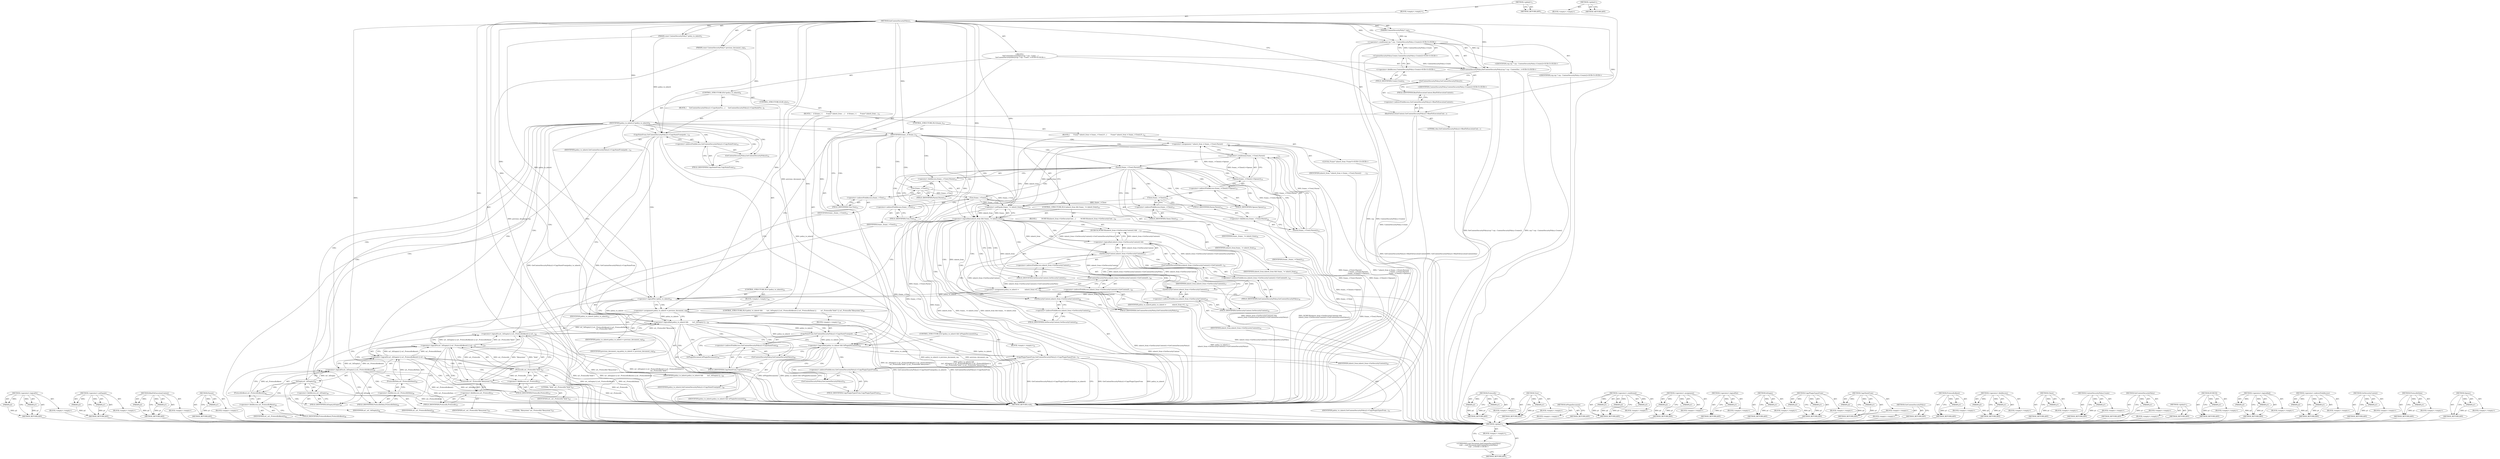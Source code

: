 digraph "&lt;global&gt;" {
vulnerable_250 [label=<(METHOD,&lt;operator&gt;.logicalOr)>];
vulnerable_251 [label=<(PARAM,p1)>];
vulnerable_252 [label=<(PARAM,p2)>];
vulnerable_253 [label=<(BLOCK,&lt;empty&gt;,&lt;empty&gt;)>];
vulnerable_254 [label=<(METHOD_RETURN,ANY)>];
vulnerable_233 [label=<(METHOD,&lt;operator&gt;.notEquals)>];
vulnerable_234 [label=<(PARAM,p1)>];
vulnerable_235 [label=<(PARAM,p2)>];
vulnerable_236 [label=<(BLOCK,&lt;empty&gt;,&lt;empty&gt;)>];
vulnerable_237 [label=<(METHOD_RETURN,ANY)>];
vulnerable_189 [label=<(METHOD,BindToExecutionContext)>];
vulnerable_190 [label=<(PARAM,p1)>];
vulnerable_191 [label=<(PARAM,p2)>];
vulnerable_192 [label=<(BLOCK,&lt;empty&gt;,&lt;empty&gt;)>];
vulnerable_193 [label=<(METHOD_RETURN,ANY)>];
vulnerable_212 [label=<(METHOD,Parent)>];
vulnerable_213 [label=<(PARAM,p1)>];
vulnerable_214 [label=<(BLOCK,&lt;empty&gt;,&lt;empty&gt;)>];
vulnerable_215 [label=<(METHOD_RETURN,ANY)>];
vulnerable_6 [label=<(METHOD,&lt;global&gt;)<SUB>1</SUB>>];
vulnerable_7 [label=<(BLOCK,&lt;empty&gt;,&lt;empty&gt;)<SUB>1</SUB>>];
vulnerable_8 [label=<(METHOD,InitContentSecurityPolicy)<SUB>1</SUB>>];
vulnerable_9 [label=<(PARAM,ContentSecurityPolicy* csp)<SUB>2</SUB>>];
vulnerable_10 [label=<(PARAM,const ContentSecurityPolicy* policy_to_inherit)<SUB>3</SUB>>];
vulnerable_11 [label=<(PARAM,const ContentSecurityPolicy* previous_document_csp)<SUB>4</SUB>>];
vulnerable_12 [label="<(BLOCK,{
   SetContentSecurityPolicy(csp ? csp : Conte...,{
   SetContentSecurityPolicy(csp ? csp : Conte...)<SUB>4</SUB>>"];
vulnerable_13 [label="<(SetContentSecurityPolicy,SetContentSecurityPolicy(csp ? csp : ContentSec...)<SUB>5</SUB>>"];
vulnerable_14 [label="<(&lt;operator&gt;.conditional,csp ? csp : ContentSecurityPolicy::Create())<SUB>5</SUB>>"];
vulnerable_15 [label="<(IDENTIFIER,csp,csp ? csp : ContentSecurityPolicy::Create())<SUB>5</SUB>>"];
vulnerable_16 [label="<(IDENTIFIER,csp,csp ? csp : ContentSecurityPolicy::Create())<SUB>5</SUB>>"];
vulnerable_17 [label="<(ContentSecurityPolicy.Create,ContentSecurityPolicy::Create())<SUB>5</SUB>>"];
vulnerable_18 [label="<(&lt;operator&gt;.fieldAccess,ContentSecurityPolicy::Create)<SUB>5</SUB>>"];
vulnerable_19 [label="<(IDENTIFIER,ContentSecurityPolicy,ContentSecurityPolicy::Create())<SUB>5</SUB>>"];
vulnerable_20 [label=<(FIELD_IDENTIFIER,Create,Create)<SUB>5</SUB>>];
vulnerable_21 [label=<(BindToExecutionContext,GetContentSecurityPolicy()-&gt;BindToExecutionCont...)<SUB>7</SUB>>];
vulnerable_22 [label=<(&lt;operator&gt;.indirectFieldAccess,GetContentSecurityPolicy()-&gt;BindToExecutionContext)<SUB>7</SUB>>];
vulnerable_23 [label=<(GetContentSecurityPolicy,GetContentSecurityPolicy())<SUB>7</SUB>>];
vulnerable_24 [label=<(FIELD_IDENTIFIER,BindToExecutionContext,BindToExecutionContext)<SUB>7</SUB>>];
vulnerable_25 [label=<(LITERAL,this,GetContentSecurityPolicy()-&gt;BindToExecutionCont...)<SUB>7</SUB>>];
vulnerable_26 [label=<(CONTROL_STRUCTURE,IF,if (policy_to_inherit))<SUB>9</SUB>>];
vulnerable_27 [label=<(IDENTIFIER,policy_to_inherit,if (policy_to_inherit))<SUB>9</SUB>>];
vulnerable_28 [label=<(BLOCK,{
     GetContentSecurityPolicy()-&gt;CopyStateFro...,{
     GetContentSecurityPolicy()-&gt;CopyStateFro...)<SUB>9</SUB>>];
vulnerable_29 [label=<(CopyStateFrom,GetContentSecurityPolicy()-&gt;CopyStateFrom(polic...)<SUB>10</SUB>>];
vulnerable_30 [label=<(&lt;operator&gt;.indirectFieldAccess,GetContentSecurityPolicy()-&gt;CopyStateFrom)<SUB>10</SUB>>];
vulnerable_31 [label=<(GetContentSecurityPolicy,GetContentSecurityPolicy())<SUB>10</SUB>>];
vulnerable_32 [label=<(FIELD_IDENTIFIER,CopyStateFrom,CopyStateFrom)<SUB>10</SUB>>];
vulnerable_33 [label=<(IDENTIFIER,policy_to_inherit,GetContentSecurityPolicy()-&gt;CopyStateFrom(polic...)<SUB>10</SUB>>];
vulnerable_34 [label=<(CONTROL_STRUCTURE,ELSE,else)<SUB>11</SUB>>];
vulnerable_35 [label=<(BLOCK,{
    if (frame_) {
       Frame* inherit_from ...,{
    if (frame_) {
       Frame* inherit_from ...)<SUB>11</SUB>>];
vulnerable_36 [label=<(CONTROL_STRUCTURE,IF,if (frame_))<SUB>12</SUB>>];
vulnerable_37 [label=<(IDENTIFIER,frame_,if (frame_))<SUB>12</SUB>>];
vulnerable_38 [label=<(BLOCK,{
       Frame* inherit_from = frame_-&gt;Tree().P...,{
       Frame* inherit_from = frame_-&gt;Tree().P...)<SUB>12</SUB>>];
vulnerable_39 [label="<(LOCAL,Frame* inherit_from: Frame*)<SUB>13</SUB>>"];
vulnerable_40 [label=<(&lt;operator&gt;.assignment,* inherit_from = frame_-&gt;Tree().Parent()
      ...)<SUB>13</SUB>>];
vulnerable_41 [label=<(IDENTIFIER,inherit_from,* inherit_from = frame_-&gt;Tree().Parent()
      ...)<SUB>13</SUB>>];
vulnerable_42 [label=<(&lt;operator&gt;.conditional,frame_-&gt;Tree().Parent()
                       ...)<SUB>13</SUB>>];
vulnerable_43 [label=<(Parent,frame_-&gt;Tree().Parent())<SUB>13</SUB>>];
vulnerable_44 [label=<(&lt;operator&gt;.fieldAccess,frame_-&gt;Tree().Parent)<SUB>13</SUB>>];
vulnerable_45 [label=<(Tree,frame_-&gt;Tree())<SUB>13</SUB>>];
vulnerable_46 [label=<(&lt;operator&gt;.indirectFieldAccess,frame_-&gt;Tree)<SUB>13</SUB>>];
vulnerable_47 [label=<(IDENTIFIER,frame_,frame_-&gt;Tree())<SUB>13</SUB>>];
vulnerable_48 [label=<(FIELD_IDENTIFIER,Tree,Tree)<SUB>13</SUB>>];
vulnerable_49 [label=<(FIELD_IDENTIFIER,Parent,Parent)<SUB>13</SUB>>];
vulnerable_50 [label=<(Parent,frame_-&gt;Tree().Parent())<SUB>14</SUB>>];
vulnerable_51 [label=<(&lt;operator&gt;.fieldAccess,frame_-&gt;Tree().Parent)<SUB>14</SUB>>];
vulnerable_52 [label=<(Tree,frame_-&gt;Tree())<SUB>14</SUB>>];
vulnerable_53 [label=<(&lt;operator&gt;.indirectFieldAccess,frame_-&gt;Tree)<SUB>14</SUB>>];
vulnerable_54 [label=<(IDENTIFIER,frame_,frame_-&gt;Tree())<SUB>14</SUB>>];
vulnerable_55 [label=<(FIELD_IDENTIFIER,Tree,Tree)<SUB>14</SUB>>];
vulnerable_56 [label=<(FIELD_IDENTIFIER,Parent,Parent)<SUB>14</SUB>>];
vulnerable_57 [label=<(Opener,frame_-&gt;Client()-&gt;Opener())<SUB>15</SUB>>];
vulnerable_58 [label=<(&lt;operator&gt;.indirectFieldAccess,frame_-&gt;Client()-&gt;Opener)<SUB>15</SUB>>];
vulnerable_59 [label=<(Client,frame_-&gt;Client())<SUB>15</SUB>>];
vulnerable_60 [label=<(&lt;operator&gt;.indirectFieldAccess,frame_-&gt;Client)<SUB>15</SUB>>];
vulnerable_61 [label=<(IDENTIFIER,frame_,frame_-&gt;Client())<SUB>15</SUB>>];
vulnerable_62 [label=<(FIELD_IDENTIFIER,Client,Client)<SUB>15</SUB>>];
vulnerable_63 [label=<(FIELD_IDENTIFIER,Opener,Opener)<SUB>15</SUB>>];
vulnerable_64 [label=<(CONTROL_STRUCTURE,IF,if (inherit_from &amp;&amp; frame_ != inherit_from))<SUB>16</SUB>>];
vulnerable_65 [label=<(&lt;operator&gt;.logicalAnd,inherit_from &amp;&amp; frame_ != inherit_from)<SUB>16</SUB>>];
vulnerable_66 [label=<(IDENTIFIER,inherit_from,inherit_from &amp;&amp; frame_ != inherit_from)<SUB>16</SUB>>];
vulnerable_67 [label=<(&lt;operator&gt;.notEquals,frame_ != inherit_from)<SUB>16</SUB>>];
vulnerable_68 [label=<(IDENTIFIER,frame_,frame_ != inherit_from)<SUB>16</SUB>>];
vulnerable_69 [label=<(IDENTIFIER,inherit_from,frame_ != inherit_from)<SUB>16</SUB>>];
vulnerable_70 [label=<(BLOCK,{
         DCHECK(inherit_from-&gt;GetSecurityCont...,{
         DCHECK(inherit_from-&gt;GetSecurityCont...)<SUB>16</SUB>>];
vulnerable_71 [label=<(DCHECK,DCHECK(inherit_from-&gt;GetSecurityContext() &amp;&amp;
  ...)<SUB>17</SUB>>];
vulnerable_72 [label=<(&lt;operator&gt;.logicalAnd,inherit_from-&gt;GetSecurityContext() &amp;&amp;
         ...)<SUB>17</SUB>>];
vulnerable_73 [label=<(GetSecurityContext,inherit_from-&gt;GetSecurityContext())<SUB>17</SUB>>];
vulnerable_74 [label=<(&lt;operator&gt;.indirectFieldAccess,inherit_from-&gt;GetSecurityContext)<SUB>17</SUB>>];
vulnerable_75 [label=<(IDENTIFIER,inherit_from,inherit_from-&gt;GetSecurityContext())<SUB>17</SUB>>];
vulnerable_76 [label=<(FIELD_IDENTIFIER,GetSecurityContext,GetSecurityContext)<SUB>17</SUB>>];
vulnerable_77 [label=<(GetContentSecurityPolicy,inherit_from-&gt;GetSecurityContext()-&gt;GetContentS...)<SUB>18</SUB>>];
vulnerable_78 [label=<(&lt;operator&gt;.indirectFieldAccess,inherit_from-&gt;GetSecurityContext()-&gt;GetContentS...)<SUB>18</SUB>>];
vulnerable_79 [label=<(GetSecurityContext,inherit_from-&gt;GetSecurityContext())<SUB>18</SUB>>];
vulnerable_80 [label=<(&lt;operator&gt;.indirectFieldAccess,inherit_from-&gt;GetSecurityContext)<SUB>18</SUB>>];
vulnerable_81 [label=<(IDENTIFIER,inherit_from,inherit_from-&gt;GetSecurityContext())<SUB>18</SUB>>];
vulnerable_82 [label=<(FIELD_IDENTIFIER,GetSecurityContext,GetSecurityContext)<SUB>18</SUB>>];
vulnerable_83 [label=<(FIELD_IDENTIFIER,GetContentSecurityPolicy,GetContentSecurityPolicy)<SUB>18</SUB>>];
vulnerable_84 [label=<(&lt;operator&gt;.assignment,policy_to_inherit =
            inherit_from-&gt;G...)<SUB>19</SUB>>];
vulnerable_85 [label=<(IDENTIFIER,policy_to_inherit,policy_to_inherit =
            inherit_from-&gt;G...)<SUB>19</SUB>>];
vulnerable_86 [label=<(GetContentSecurityPolicy,inherit_from-&gt;GetSecurityContext()-&gt;GetContentS...)<SUB>20</SUB>>];
vulnerable_87 [label=<(&lt;operator&gt;.indirectFieldAccess,inherit_from-&gt;GetSecurityContext()-&gt;GetContentS...)<SUB>20</SUB>>];
vulnerable_88 [label=<(GetSecurityContext,inherit_from-&gt;GetSecurityContext())<SUB>20</SUB>>];
vulnerable_89 [label=<(&lt;operator&gt;.indirectFieldAccess,inherit_from-&gt;GetSecurityContext)<SUB>20</SUB>>];
vulnerable_90 [label=<(IDENTIFIER,inherit_from,inherit_from-&gt;GetSecurityContext())<SUB>20</SUB>>];
vulnerable_91 [label=<(FIELD_IDENTIFIER,GetSecurityContext,GetSecurityContext)<SUB>20</SUB>>];
vulnerable_92 [label=<(FIELD_IDENTIFIER,GetContentSecurityPolicy,GetContentSecurityPolicy)<SUB>20</SUB>>];
vulnerable_93 [label=<(CONTROL_STRUCTURE,IF,if (!policy_to_inherit))<SUB>23</SUB>>];
vulnerable_94 [label=<(&lt;operator&gt;.logicalNot,!policy_to_inherit)<SUB>23</SUB>>];
vulnerable_95 [label=<(IDENTIFIER,policy_to_inherit,!policy_to_inherit)<SUB>23</SUB>>];
vulnerable_96 [label=<(BLOCK,&lt;empty&gt;,&lt;empty&gt;)<SUB>24</SUB>>];
vulnerable_97 [label=<(&lt;operator&gt;.assignment,policy_to_inherit = previous_document_csp)<SUB>24</SUB>>];
vulnerable_98 [label=<(IDENTIFIER,policy_to_inherit,policy_to_inherit = previous_document_csp)<SUB>24</SUB>>];
vulnerable_99 [label=<(IDENTIFIER,previous_document_csp,policy_to_inherit = previous_document_csp)<SUB>24</SUB>>];
vulnerable_100 [label=<(CONTROL_STRUCTURE,IF,if (policy_to_inherit &amp;&amp;
        (url_.IsEmpty() || url_.ProtocolIsAbout() || url_.ProtocolIsData() ||
         url_.ProtocolIs(&quot;blob&quot;) || url_.ProtocolIs(&quot;filesystem&quot;))))<SUB>25</SUB>>];
vulnerable_101 [label=<(&lt;operator&gt;.logicalAnd,policy_to_inherit &amp;&amp;
        (url_.IsEmpty() ||...)<SUB>25</SUB>>];
vulnerable_102 [label=<(IDENTIFIER,policy_to_inherit,policy_to_inherit &amp;&amp;
        (url_.IsEmpty() ||...)<SUB>25</SUB>>];
vulnerable_103 [label=<(&lt;operator&gt;.logicalOr,url_.IsEmpty() || url_.ProtocolIsAbout() || url...)<SUB>26</SUB>>];
vulnerable_104 [label=<(&lt;operator&gt;.logicalOr,url_.IsEmpty() || url_.ProtocolIsAbout() || url...)<SUB>26</SUB>>];
vulnerable_105 [label=<(&lt;operator&gt;.logicalOr,url_.IsEmpty() || url_.ProtocolIsAbout() || url...)<SUB>26</SUB>>];
vulnerable_106 [label=<(&lt;operator&gt;.logicalOr,url_.IsEmpty() || url_.ProtocolIsAbout())<SUB>26</SUB>>];
vulnerable_107 [label=<(IsEmpty,url_.IsEmpty())<SUB>26</SUB>>];
vulnerable_108 [label=<(&lt;operator&gt;.fieldAccess,url_.IsEmpty)<SUB>26</SUB>>];
vulnerable_109 [label=<(IDENTIFIER,url_,url_.IsEmpty())<SUB>26</SUB>>];
vulnerable_110 [label=<(FIELD_IDENTIFIER,IsEmpty,IsEmpty)<SUB>26</SUB>>];
vulnerable_111 [label=<(ProtocolIsAbout,url_.ProtocolIsAbout())<SUB>26</SUB>>];
vulnerable_112 [label=<(&lt;operator&gt;.fieldAccess,url_.ProtocolIsAbout)<SUB>26</SUB>>];
vulnerable_113 [label=<(IDENTIFIER,url_,url_.ProtocolIsAbout())<SUB>26</SUB>>];
vulnerable_114 [label=<(FIELD_IDENTIFIER,ProtocolIsAbout,ProtocolIsAbout)<SUB>26</SUB>>];
vulnerable_115 [label=<(ProtocolIsData,url_.ProtocolIsData())<SUB>26</SUB>>];
vulnerable_116 [label=<(&lt;operator&gt;.fieldAccess,url_.ProtocolIsData)<SUB>26</SUB>>];
vulnerable_117 [label=<(IDENTIFIER,url_,url_.ProtocolIsData())<SUB>26</SUB>>];
vulnerable_118 [label=<(FIELD_IDENTIFIER,ProtocolIsData,ProtocolIsData)<SUB>26</SUB>>];
vulnerable_119 [label=<(ProtocolIs,url_.ProtocolIs(&quot;blob&quot;))<SUB>27</SUB>>];
vulnerable_120 [label=<(&lt;operator&gt;.fieldAccess,url_.ProtocolIs)<SUB>27</SUB>>];
vulnerable_121 [label=<(IDENTIFIER,url_,url_.ProtocolIs(&quot;blob&quot;))<SUB>27</SUB>>];
vulnerable_122 [label=<(FIELD_IDENTIFIER,ProtocolIs,ProtocolIs)<SUB>27</SUB>>];
vulnerable_123 [label=<(LITERAL,&quot;blob&quot;,url_.ProtocolIs(&quot;blob&quot;))<SUB>27</SUB>>];
vulnerable_124 [label=<(ProtocolIs,url_.ProtocolIs(&quot;filesystem&quot;))<SUB>27</SUB>>];
vulnerable_125 [label=<(&lt;operator&gt;.fieldAccess,url_.ProtocolIs)<SUB>27</SUB>>];
vulnerable_126 [label=<(IDENTIFIER,url_,url_.ProtocolIs(&quot;filesystem&quot;))<SUB>27</SUB>>];
vulnerable_127 [label=<(FIELD_IDENTIFIER,ProtocolIs,ProtocolIs)<SUB>27</SUB>>];
vulnerable_128 [label=<(LITERAL,&quot;filesystem&quot;,url_.ProtocolIs(&quot;filesystem&quot;))<SUB>27</SUB>>];
vulnerable_129 [label=<(BLOCK,&lt;empty&gt;,&lt;empty&gt;)<SUB>28</SUB>>];
vulnerable_130 [label=<(CopyStateFrom,GetContentSecurityPolicy()-&gt;CopyStateFrom(polic...)<SUB>28</SUB>>];
vulnerable_131 [label=<(&lt;operator&gt;.indirectFieldAccess,GetContentSecurityPolicy()-&gt;CopyStateFrom)<SUB>28</SUB>>];
vulnerable_132 [label=<(GetContentSecurityPolicy,GetContentSecurityPolicy())<SUB>28</SUB>>];
vulnerable_133 [label=<(FIELD_IDENTIFIER,CopyStateFrom,CopyStateFrom)<SUB>28</SUB>>];
vulnerable_134 [label=<(IDENTIFIER,policy_to_inherit,GetContentSecurityPolicy()-&gt;CopyStateFrom(polic...)<SUB>28</SUB>>];
vulnerable_135 [label=<(CONTROL_STRUCTURE,IF,if (policy_to_inherit &amp;&amp; IsPluginDocument()))<SUB>30</SUB>>];
vulnerable_136 [label=<(&lt;operator&gt;.logicalAnd,policy_to_inherit &amp;&amp; IsPluginDocument())<SUB>30</SUB>>];
vulnerable_137 [label=<(IDENTIFIER,policy_to_inherit,policy_to_inherit &amp;&amp; IsPluginDocument())<SUB>30</SUB>>];
vulnerable_138 [label=<(IsPluginDocument,IsPluginDocument())<SUB>30</SUB>>];
vulnerable_139 [label=<(BLOCK,&lt;empty&gt;,&lt;empty&gt;)<SUB>31</SUB>>];
vulnerable_140 [label=<(CopyPluginTypesFrom,GetContentSecurityPolicy()-&gt;CopyPluginTypesFrom...)<SUB>31</SUB>>];
vulnerable_141 [label=<(&lt;operator&gt;.indirectFieldAccess,GetContentSecurityPolicy()-&gt;CopyPluginTypesFrom)<SUB>31</SUB>>];
vulnerable_142 [label=<(GetContentSecurityPolicy,GetContentSecurityPolicy())<SUB>31</SUB>>];
vulnerable_143 [label=<(FIELD_IDENTIFIER,CopyPluginTypesFrom,CopyPluginTypesFrom)<SUB>31</SUB>>];
vulnerable_144 [label=<(IDENTIFIER,policy_to_inherit,GetContentSecurityPolicy()-&gt;CopyPluginTypesFrom...)<SUB>31</SUB>>];
vulnerable_145 [label=<(METHOD_RETURN,void)<SUB>1</SUB>>];
vulnerable_147 [label=<(METHOD_RETURN,ANY)<SUB>1</SUB>>];
vulnerable_267 [label=<(METHOD,ProtocolIs)>];
vulnerable_268 [label=<(PARAM,p1)>];
vulnerable_269 [label=<(PARAM,p2)>];
vulnerable_270 [label=<(BLOCK,&lt;empty&gt;,&lt;empty&gt;)>];
vulnerable_271 [label=<(METHOD_RETURN,ANY)>];
vulnerable_216 [label=<(METHOD,Tree)>];
vulnerable_217 [label=<(PARAM,p1)>];
vulnerable_218 [label=<(BLOCK,&lt;empty&gt;,&lt;empty&gt;)>];
vulnerable_219 [label=<(METHOD_RETURN,ANY)>];
vulnerable_272 [label=<(METHOD,IsPluginDocument)>];
vulnerable_273 [label=<(BLOCK,&lt;empty&gt;,&lt;empty&gt;)>];
vulnerable_274 [label=<(METHOD_RETURN,ANY)>];
vulnerable_174 [label=<(METHOD,&lt;operator&gt;.conditional)>];
vulnerable_175 [label=<(PARAM,p1)>];
vulnerable_176 [label=<(PARAM,p2)>];
vulnerable_177 [label=<(PARAM,p3)>];
vulnerable_178 [label=<(BLOCK,&lt;empty&gt;,&lt;empty&gt;)>];
vulnerable_179 [label=<(METHOD_RETURN,ANY)>];
vulnerable_207 [label=<(METHOD,&lt;operator&gt;.assignment)>];
vulnerable_208 [label=<(PARAM,p1)>];
vulnerable_209 [label=<(PARAM,p2)>];
vulnerable_210 [label=<(BLOCK,&lt;empty&gt;,&lt;empty&gt;)>];
vulnerable_211 [label=<(METHOD_RETURN,ANY)>];
vulnerable_246 [label=<(METHOD,&lt;operator&gt;.logicalNot)>];
vulnerable_247 [label=<(PARAM,p1)>];
vulnerable_248 [label=<(BLOCK,&lt;empty&gt;,&lt;empty&gt;)>];
vulnerable_249 [label=<(METHOD_RETURN,ANY)>];
vulnerable_255 [label=<(METHOD,IsEmpty)>];
vulnerable_256 [label=<(PARAM,p1)>];
vulnerable_257 [label=<(BLOCK,&lt;empty&gt;,&lt;empty&gt;)>];
vulnerable_258 [label=<(METHOD_RETURN,ANY)>];
vulnerable_275 [label=<(METHOD,CopyPluginTypesFrom)>];
vulnerable_276 [label=<(PARAM,p1)>];
vulnerable_277 [label=<(PARAM,p2)>];
vulnerable_278 [label=<(BLOCK,&lt;empty&gt;,&lt;empty&gt;)>];
vulnerable_279 [label=<(METHOD_RETURN,ANY)>];
vulnerable_202 [label=<(METHOD,CopyStateFrom)>];
vulnerable_203 [label=<(PARAM,p1)>];
vulnerable_204 [label=<(PARAM,p2)>];
vulnerable_205 [label=<(BLOCK,&lt;empty&gt;,&lt;empty&gt;)>];
vulnerable_206 [label=<(METHOD_RETURN,ANY)>];
vulnerable_199 [label=<(METHOD,GetContentSecurityPolicy)>];
vulnerable_200 [label=<(BLOCK,&lt;empty&gt;,&lt;empty&gt;)>];
vulnerable_201 [label=<(METHOD_RETURN,ANY)>];
vulnerable_259 [label=<(METHOD,ProtocolIsAbout)>];
vulnerable_260 [label=<(PARAM,p1)>];
vulnerable_261 [label=<(BLOCK,&lt;empty&gt;,&lt;empty&gt;)>];
vulnerable_262 [label=<(METHOD_RETURN,ANY)>];
vulnerable_184 [label=<(METHOD,&lt;operator&gt;.fieldAccess)>];
vulnerable_185 [label=<(PARAM,p1)>];
vulnerable_186 [label=<(PARAM,p2)>];
vulnerable_187 [label=<(BLOCK,&lt;empty&gt;,&lt;empty&gt;)>];
vulnerable_188 [label=<(METHOD_RETURN,ANY)>];
vulnerable_224 [label=<(METHOD,Client)>];
vulnerable_225 [label=<(PARAM,p1)>];
vulnerable_226 [label=<(BLOCK,&lt;empty&gt;,&lt;empty&gt;)>];
vulnerable_227 [label=<(METHOD_RETURN,ANY)>];
vulnerable_180 [label=<(METHOD,ContentSecurityPolicy.Create)>];
vulnerable_181 [label=<(PARAM,p1)>];
vulnerable_182 [label=<(BLOCK,&lt;empty&gt;,&lt;empty&gt;)>];
vulnerable_183 [label=<(METHOD_RETURN,ANY)>];
vulnerable_170 [label=<(METHOD,SetContentSecurityPolicy)>];
vulnerable_171 [label=<(PARAM,p1)>];
vulnerable_172 [label=<(BLOCK,&lt;empty&gt;,&lt;empty&gt;)>];
vulnerable_173 [label=<(METHOD_RETURN,ANY)>];
vulnerable_164 [label=<(METHOD,&lt;global&gt;)<SUB>1</SUB>>];
vulnerable_165 [label=<(BLOCK,&lt;empty&gt;,&lt;empty&gt;)>];
vulnerable_166 [label=<(METHOD_RETURN,ANY)>];
vulnerable_238 [label=<(METHOD,DCHECK)>];
vulnerable_239 [label=<(PARAM,p1)>];
vulnerable_240 [label=<(BLOCK,&lt;empty&gt;,&lt;empty&gt;)>];
vulnerable_241 [label=<(METHOD_RETURN,ANY)>];
vulnerable_228 [label=<(METHOD,&lt;operator&gt;.logicalAnd)>];
vulnerable_229 [label=<(PARAM,p1)>];
vulnerable_230 [label=<(PARAM,p2)>];
vulnerable_231 [label=<(BLOCK,&lt;empty&gt;,&lt;empty&gt;)>];
vulnerable_232 [label=<(METHOD_RETURN,ANY)>];
vulnerable_194 [label=<(METHOD,&lt;operator&gt;.indirectFieldAccess)>];
vulnerable_195 [label=<(PARAM,p1)>];
vulnerable_196 [label=<(PARAM,p2)>];
vulnerable_197 [label=<(BLOCK,&lt;empty&gt;,&lt;empty&gt;)>];
vulnerable_198 [label=<(METHOD_RETURN,ANY)>];
vulnerable_242 [label=<(METHOD,GetSecurityContext)>];
vulnerable_243 [label=<(PARAM,p1)>];
vulnerable_244 [label=<(BLOCK,&lt;empty&gt;,&lt;empty&gt;)>];
vulnerable_245 [label=<(METHOD_RETURN,ANY)>];
vulnerable_263 [label=<(METHOD,ProtocolIsData)>];
vulnerable_264 [label=<(PARAM,p1)>];
vulnerable_265 [label=<(BLOCK,&lt;empty&gt;,&lt;empty&gt;)>];
vulnerable_266 [label=<(METHOD_RETURN,ANY)>];
vulnerable_220 [label=<(METHOD,Opener)>];
vulnerable_221 [label=<(PARAM,p1)>];
vulnerable_222 [label=<(BLOCK,&lt;empty&gt;,&lt;empty&gt;)>];
vulnerable_223 [label=<(METHOD_RETURN,ANY)>];
fixed_6 [label=<(METHOD,&lt;global&gt;)<SUB>1</SUB>>];
fixed_7 [label=<(BLOCK,&lt;empty&gt;,&lt;empty&gt;)<SUB>1</SUB>>];
fixed_8 [label="<(UNKNOWN,void Document::InitContentSecurityPolicy(
void ...,void Document::InitContentSecurityPolicy(
void ...)<SUB>1</SUB>>"];
fixed_9 [label=<(METHOD_RETURN,ANY)<SUB>1</SUB>>];
fixed_14 [label=<(METHOD,&lt;global&gt;)<SUB>1</SUB>>];
fixed_15 [label=<(BLOCK,&lt;empty&gt;,&lt;empty&gt;)>];
fixed_16 [label=<(METHOD_RETURN,ANY)>];
vulnerable_250 -> vulnerable_251  [key=0, label="AST: "];
vulnerable_250 -> vulnerable_251  [key=1, label="DDG: "];
vulnerable_250 -> vulnerable_253  [key=0, label="AST: "];
vulnerable_250 -> vulnerable_252  [key=0, label="AST: "];
vulnerable_250 -> vulnerable_252  [key=1, label="DDG: "];
vulnerable_250 -> vulnerable_254  [key=0, label="AST: "];
vulnerable_250 -> vulnerable_254  [key=1, label="CFG: "];
vulnerable_251 -> vulnerable_254  [key=0, label="DDG: p1"];
vulnerable_252 -> vulnerable_254  [key=0, label="DDG: p2"];
vulnerable_253 -> fixed_6  [key=0];
vulnerable_254 -> fixed_6  [key=0];
vulnerable_233 -> vulnerable_234  [key=0, label="AST: "];
vulnerable_233 -> vulnerable_234  [key=1, label="DDG: "];
vulnerable_233 -> vulnerable_236  [key=0, label="AST: "];
vulnerable_233 -> vulnerable_235  [key=0, label="AST: "];
vulnerable_233 -> vulnerable_235  [key=1, label="DDG: "];
vulnerable_233 -> vulnerable_237  [key=0, label="AST: "];
vulnerable_233 -> vulnerable_237  [key=1, label="CFG: "];
vulnerable_234 -> vulnerable_237  [key=0, label="DDG: p1"];
vulnerable_235 -> vulnerable_237  [key=0, label="DDG: p2"];
vulnerable_236 -> fixed_6  [key=0];
vulnerable_237 -> fixed_6  [key=0];
vulnerable_189 -> vulnerable_190  [key=0, label="AST: "];
vulnerable_189 -> vulnerable_190  [key=1, label="DDG: "];
vulnerable_189 -> vulnerable_192  [key=0, label="AST: "];
vulnerable_189 -> vulnerable_191  [key=0, label="AST: "];
vulnerable_189 -> vulnerable_191  [key=1, label="DDG: "];
vulnerable_189 -> vulnerable_193  [key=0, label="AST: "];
vulnerable_189 -> vulnerable_193  [key=1, label="CFG: "];
vulnerable_190 -> vulnerable_193  [key=0, label="DDG: p1"];
vulnerable_191 -> vulnerable_193  [key=0, label="DDG: p2"];
vulnerable_192 -> fixed_6  [key=0];
vulnerable_193 -> fixed_6  [key=0];
vulnerable_212 -> vulnerable_213  [key=0, label="AST: "];
vulnerable_212 -> vulnerable_213  [key=1, label="DDG: "];
vulnerable_212 -> vulnerable_214  [key=0, label="AST: "];
vulnerable_212 -> vulnerable_215  [key=0, label="AST: "];
vulnerable_212 -> vulnerable_215  [key=1, label="CFG: "];
vulnerable_213 -> vulnerable_215  [key=0, label="DDG: p1"];
vulnerable_214 -> fixed_6  [key=0];
vulnerable_215 -> fixed_6  [key=0];
vulnerable_6 -> vulnerable_7  [key=0, label="AST: "];
vulnerable_6 -> vulnerable_147  [key=0, label="AST: "];
vulnerable_6 -> vulnerable_147  [key=1, label="CFG: "];
vulnerable_7 -> vulnerable_8  [key=0, label="AST: "];
vulnerable_8 -> vulnerable_9  [key=0, label="AST: "];
vulnerable_8 -> vulnerable_9  [key=1, label="DDG: "];
vulnerable_8 -> vulnerable_10  [key=0, label="AST: "];
vulnerable_8 -> vulnerable_10  [key=1, label="DDG: "];
vulnerable_8 -> vulnerable_11  [key=0, label="AST: "];
vulnerable_8 -> vulnerable_11  [key=1, label="DDG: "];
vulnerable_8 -> vulnerable_12  [key=0, label="AST: "];
vulnerable_8 -> vulnerable_145  [key=0, label="AST: "];
vulnerable_8 -> vulnerable_14  [key=0, label="CFG: "];
vulnerable_8 -> vulnerable_14  [key=1, label="DDG: "];
vulnerable_8 -> vulnerable_20  [key=0, label="CFG: "];
vulnerable_8 -> vulnerable_13  [key=0, label="DDG: "];
vulnerable_8 -> vulnerable_21  [key=0, label="DDG: "];
vulnerable_8 -> vulnerable_27  [key=0, label="DDG: "];
vulnerable_8 -> vulnerable_136  [key=0, label="DDG: "];
vulnerable_8 -> vulnerable_29  [key=0, label="DDG: "];
vulnerable_8 -> vulnerable_140  [key=0, label="DDG: "];
vulnerable_8 -> vulnerable_37  [key=0, label="DDG: "];
vulnerable_8 -> vulnerable_94  [key=0, label="DDG: "];
vulnerable_8 -> vulnerable_97  [key=0, label="DDG: "];
vulnerable_8 -> vulnerable_101  [key=0, label="DDG: "];
vulnerable_8 -> vulnerable_130  [key=0, label="DDG: "];
vulnerable_8 -> vulnerable_65  [key=0, label="DDG: "];
vulnerable_8 -> vulnerable_124  [key=0, label="DDG: "];
vulnerable_8 -> vulnerable_67  [key=0, label="DDG: "];
vulnerable_8 -> vulnerable_119  [key=0, label="DDG: "];
vulnerable_9 -> vulnerable_13  [key=0, label="DDG: csp"];
vulnerable_9 -> vulnerable_14  [key=0, label="DDG: csp"];
vulnerable_10 -> vulnerable_29  [key=0, label="DDG: policy_to_inherit"];
vulnerable_10 -> vulnerable_94  [key=0, label="DDG: policy_to_inherit"];
vulnerable_11 -> vulnerable_145  [key=0, label="DDG: previous_document_csp"];
vulnerable_11 -> vulnerable_97  [key=0, label="DDG: previous_document_csp"];
vulnerable_12 -> vulnerable_13  [key=0, label="AST: "];
vulnerable_12 -> vulnerable_21  [key=0, label="AST: "];
vulnerable_12 -> vulnerable_26  [key=0, label="AST: "];
vulnerable_12 -> vulnerable_135  [key=0, label="AST: "];
vulnerable_13 -> vulnerable_14  [key=0, label="AST: "];
vulnerable_13 -> vulnerable_23  [key=0, label="CFG: "];
vulnerable_13 -> vulnerable_145  [key=0, label="DDG: csp ? csp : ContentSecurityPolicy::Create()"];
vulnerable_13 -> vulnerable_145  [key=1, label="DDG: SetContentSecurityPolicy(csp ? csp : ContentSecurityPolicy::Create())"];
vulnerable_14 -> vulnerable_15  [key=0, label="AST: "];
vulnerable_14 -> vulnerable_16  [key=0, label="AST: "];
vulnerable_14 -> vulnerable_17  [key=0, label="AST: "];
vulnerable_14 -> vulnerable_13  [key=0, label="CFG: "];
vulnerable_14 -> vulnerable_145  [key=0, label="DDG: csp"];
vulnerable_14 -> vulnerable_145  [key=1, label="DDG: ContentSecurityPolicy::Create()"];
vulnerable_15 -> fixed_6  [key=0];
vulnerable_16 -> fixed_6  [key=0];
vulnerable_17 -> vulnerable_18  [key=0, label="AST: "];
vulnerable_17 -> vulnerable_14  [key=0, label="CFG: "];
vulnerable_17 -> vulnerable_14  [key=1, label="DDG: ContentSecurityPolicy::Create"];
vulnerable_17 -> vulnerable_145  [key=0, label="DDG: ContentSecurityPolicy::Create"];
vulnerable_17 -> vulnerable_13  [key=0, label="DDG: ContentSecurityPolicy::Create"];
vulnerable_18 -> vulnerable_19  [key=0, label="AST: "];
vulnerable_18 -> vulnerable_20  [key=0, label="AST: "];
vulnerable_18 -> vulnerable_17  [key=0, label="CFG: "];
vulnerable_19 -> fixed_6  [key=0];
vulnerable_20 -> vulnerable_18  [key=0, label="CFG: "];
vulnerable_21 -> vulnerable_22  [key=0, label="AST: "];
vulnerable_21 -> vulnerable_25  [key=0, label="AST: "];
vulnerable_21 -> vulnerable_27  [key=0, label="CFG: "];
vulnerable_21 -> vulnerable_145  [key=0, label="DDG: GetContentSecurityPolicy()-&gt;BindToExecutionContext"];
vulnerable_21 -> vulnerable_145  [key=1, label="DDG: GetContentSecurityPolicy()-&gt;BindToExecutionContext(this)"];
vulnerable_22 -> vulnerable_23  [key=0, label="AST: "];
vulnerable_22 -> vulnerable_24  [key=0, label="AST: "];
vulnerable_22 -> vulnerable_21  [key=0, label="CFG: "];
vulnerable_23 -> vulnerable_24  [key=0, label="CFG: "];
vulnerable_24 -> vulnerable_22  [key=0, label="CFG: "];
vulnerable_25 -> fixed_6  [key=0];
vulnerable_26 -> vulnerable_27  [key=0, label="AST: "];
vulnerable_26 -> vulnerable_28  [key=0, label="AST: "];
vulnerable_26 -> vulnerable_34  [key=0, label="AST: "];
vulnerable_27 -> vulnerable_31  [key=0, label="CFG: "];
vulnerable_27 -> vulnerable_31  [key=1, label="CDG: "];
vulnerable_27 -> vulnerable_37  [key=0, label="CFG: "];
vulnerable_27 -> vulnerable_37  [key=1, label="CDG: "];
vulnerable_27 -> vulnerable_30  [key=0, label="CDG: "];
vulnerable_27 -> vulnerable_94  [key=0, label="CDG: "];
vulnerable_27 -> vulnerable_101  [key=0, label="CDG: "];
vulnerable_27 -> vulnerable_32  [key=0, label="CDG: "];
vulnerable_27 -> vulnerable_29  [key=0, label="CDG: "];
vulnerable_27 -> vulnerable_107  [key=0, label="CDG: "];
vulnerable_27 -> vulnerable_103  [key=0, label="CDG: "];
vulnerable_27 -> vulnerable_104  [key=0, label="CDG: "];
vulnerable_27 -> vulnerable_108  [key=0, label="CDG: "];
vulnerable_27 -> vulnerable_106  [key=0, label="CDG: "];
vulnerable_27 -> vulnerable_105  [key=0, label="CDG: "];
vulnerable_27 -> vulnerable_110  [key=0, label="CDG: "];
vulnerable_28 -> vulnerable_29  [key=0, label="AST: "];
vulnerable_29 -> vulnerable_30  [key=0, label="AST: "];
vulnerable_29 -> vulnerable_33  [key=0, label="AST: "];
vulnerable_29 -> vulnerable_138  [key=0, label="CFG: "];
vulnerable_29 -> vulnerable_136  [key=0, label="CFG: "];
vulnerable_29 -> vulnerable_136  [key=1, label="DDG: policy_to_inherit"];
vulnerable_29 -> vulnerable_145  [key=0, label="DDG: GetContentSecurityPolicy()-&gt;CopyStateFrom"];
vulnerable_29 -> vulnerable_145  [key=1, label="DDG: GetContentSecurityPolicy()-&gt;CopyStateFrom(policy_to_inherit)"];
vulnerable_30 -> vulnerable_31  [key=0, label="AST: "];
vulnerable_30 -> vulnerable_32  [key=0, label="AST: "];
vulnerable_30 -> vulnerable_29  [key=0, label="CFG: "];
vulnerable_31 -> vulnerable_32  [key=0, label="CFG: "];
vulnerable_32 -> vulnerable_30  [key=0, label="CFG: "];
vulnerable_33 -> fixed_6  [key=0];
vulnerable_34 -> vulnerable_35  [key=0, label="AST: "];
vulnerable_35 -> vulnerable_36  [key=0, label="AST: "];
vulnerable_35 -> vulnerable_93  [key=0, label="AST: "];
vulnerable_35 -> vulnerable_100  [key=0, label="AST: "];
vulnerable_36 -> vulnerable_37  [key=0, label="AST: "];
vulnerable_36 -> vulnerable_38  [key=0, label="AST: "];
vulnerable_37 -> vulnerable_48  [key=0, label="CFG: "];
vulnerable_37 -> vulnerable_48  [key=1, label="CDG: "];
vulnerable_37 -> vulnerable_94  [key=0, label="CFG: "];
vulnerable_37 -> vulnerable_42  [key=0, label="CDG: "];
vulnerable_37 -> vulnerable_40  [key=0, label="CDG: "];
vulnerable_37 -> vulnerable_44  [key=0, label="CDG: "];
vulnerable_37 -> vulnerable_43  [key=0, label="CDG: "];
vulnerable_37 -> vulnerable_49  [key=0, label="CDG: "];
vulnerable_37 -> vulnerable_46  [key=0, label="CDG: "];
vulnerable_37 -> vulnerable_45  [key=0, label="CDG: "];
vulnerable_37 -> vulnerable_65  [key=0, label="CDG: "];
vulnerable_37 -> vulnerable_67  [key=0, label="CDG: "];
vulnerable_38 -> vulnerable_39  [key=0, label="AST: "];
vulnerable_38 -> vulnerable_40  [key=0, label="AST: "];
vulnerable_38 -> vulnerable_64  [key=0, label="AST: "];
vulnerable_39 -> fixed_6  [key=0];
vulnerable_40 -> vulnerable_41  [key=0, label="AST: "];
vulnerable_40 -> vulnerable_42  [key=0, label="AST: "];
vulnerable_40 -> vulnerable_65  [key=0, label="CFG: "];
vulnerable_40 -> vulnerable_65  [key=1, label="DDG: inherit_from"];
vulnerable_40 -> vulnerable_67  [key=0, label="CFG: "];
vulnerable_40 -> vulnerable_67  [key=1, label="DDG: inherit_from"];
vulnerable_40 -> vulnerable_145  [key=0, label="DDG: frame_-&gt;Tree().Parent()
                                 ? frame_-&gt;Tree().Parent()
                                 : frame_-&gt;Client()-&gt;Opener()"];
vulnerable_40 -> vulnerable_145  [key=1, label="DDG: * inherit_from = frame_-&gt;Tree().Parent()
                                 ? frame_-&gt;Tree().Parent()
                                 : frame_-&gt;Client()-&gt;Opener()"];
vulnerable_41 -> fixed_6  [key=0];
vulnerable_42 -> vulnerable_43  [key=0, label="AST: "];
vulnerable_42 -> vulnerable_50  [key=0, label="AST: "];
vulnerable_42 -> vulnerable_57  [key=0, label="AST: "];
vulnerable_42 -> vulnerable_40  [key=0, label="CFG: "];
vulnerable_42 -> vulnerable_145  [key=0, label="DDG: frame_-&gt;Tree().Parent()"];
vulnerable_42 -> vulnerable_145  [key=1, label="DDG: frame_-&gt;Client()-&gt;Opener()"];
vulnerable_43 -> vulnerable_44  [key=0, label="AST: "];
vulnerable_43 -> vulnerable_55  [key=0, label="CFG: "];
vulnerable_43 -> vulnerable_55  [key=1, label="CDG: "];
vulnerable_43 -> vulnerable_62  [key=0, label="CFG: "];
vulnerable_43 -> vulnerable_62  [key=1, label="CDG: "];
vulnerable_43 -> vulnerable_145  [key=0, label="DDG: frame_-&gt;Tree().Parent"];
vulnerable_43 -> vulnerable_50  [key=0, label="DDG: frame_-&gt;Tree().Parent"];
vulnerable_43 -> vulnerable_50  [key=1, label="CDG: "];
vulnerable_43 -> vulnerable_60  [key=0, label="CDG: "];
vulnerable_43 -> vulnerable_51  [key=0, label="CDG: "];
vulnerable_43 -> vulnerable_57  [key=0, label="CDG: "];
vulnerable_43 -> vulnerable_52  [key=0, label="CDG: "];
vulnerable_43 -> vulnerable_56  [key=0, label="CDG: "];
vulnerable_43 -> vulnerable_59  [key=0, label="CDG: "];
vulnerable_43 -> vulnerable_58  [key=0, label="CDG: "];
vulnerable_43 -> vulnerable_53  [key=0, label="CDG: "];
vulnerable_43 -> vulnerable_63  [key=0, label="CDG: "];
vulnerable_44 -> vulnerable_45  [key=0, label="AST: "];
vulnerable_44 -> vulnerable_49  [key=0, label="AST: "];
vulnerable_44 -> vulnerable_43  [key=0, label="CFG: "];
vulnerable_45 -> vulnerable_46  [key=0, label="AST: "];
vulnerable_45 -> vulnerable_49  [key=0, label="CFG: "];
vulnerable_45 -> vulnerable_145  [key=0, label="DDG: frame_-&gt;Tree"];
vulnerable_45 -> vulnerable_67  [key=0, label="DDG: frame_-&gt;Tree"];
vulnerable_45 -> vulnerable_52  [key=0, label="DDG: frame_-&gt;Tree"];
vulnerable_46 -> vulnerable_47  [key=0, label="AST: "];
vulnerable_46 -> vulnerable_48  [key=0, label="AST: "];
vulnerable_46 -> vulnerable_45  [key=0, label="CFG: "];
vulnerable_47 -> fixed_6  [key=0];
vulnerable_48 -> vulnerable_46  [key=0, label="CFG: "];
vulnerable_49 -> vulnerable_44  [key=0, label="CFG: "];
vulnerable_50 -> vulnerable_51  [key=0, label="AST: "];
vulnerable_50 -> vulnerable_42  [key=0, label="CFG: "];
vulnerable_50 -> vulnerable_42  [key=1, label="DDG: frame_-&gt;Tree().Parent"];
vulnerable_50 -> vulnerable_145  [key=0, label="DDG: frame_-&gt;Tree().Parent"];
vulnerable_50 -> vulnerable_40  [key=0, label="DDG: frame_-&gt;Tree().Parent"];
vulnerable_51 -> vulnerable_52  [key=0, label="AST: "];
vulnerable_51 -> vulnerable_56  [key=0, label="AST: "];
vulnerable_51 -> vulnerable_50  [key=0, label="CFG: "];
vulnerable_52 -> vulnerable_53  [key=0, label="AST: "];
vulnerable_52 -> vulnerable_56  [key=0, label="CFG: "];
vulnerable_52 -> vulnerable_145  [key=0, label="DDG: frame_-&gt;Tree"];
vulnerable_52 -> vulnerable_67  [key=0, label="DDG: frame_-&gt;Tree"];
vulnerable_53 -> vulnerable_54  [key=0, label="AST: "];
vulnerable_53 -> vulnerable_55  [key=0, label="AST: "];
vulnerable_53 -> vulnerable_52  [key=0, label="CFG: "];
vulnerable_54 -> fixed_6  [key=0];
vulnerable_55 -> vulnerable_53  [key=0, label="CFG: "];
vulnerable_56 -> vulnerable_51  [key=0, label="CFG: "];
vulnerable_57 -> vulnerable_58  [key=0, label="AST: "];
vulnerable_57 -> vulnerable_42  [key=0, label="CFG: "];
vulnerable_57 -> vulnerable_42  [key=1, label="DDG: frame_-&gt;Client()-&gt;Opener"];
vulnerable_57 -> vulnerable_145  [key=0, label="DDG: frame_-&gt;Client()-&gt;Opener"];
vulnerable_57 -> vulnerable_40  [key=0, label="DDG: frame_-&gt;Client()-&gt;Opener"];
vulnerable_58 -> vulnerable_59  [key=0, label="AST: "];
vulnerable_58 -> vulnerable_63  [key=0, label="AST: "];
vulnerable_58 -> vulnerable_57  [key=0, label="CFG: "];
vulnerable_59 -> vulnerable_60  [key=0, label="AST: "];
vulnerable_59 -> vulnerable_63  [key=0, label="CFG: "];
vulnerable_59 -> vulnerable_145  [key=0, label="DDG: frame_-&gt;Client"];
vulnerable_59 -> vulnerable_67  [key=0, label="DDG: frame_-&gt;Client"];
vulnerable_60 -> vulnerable_61  [key=0, label="AST: "];
vulnerable_60 -> vulnerable_62  [key=0, label="AST: "];
vulnerable_60 -> vulnerable_59  [key=0, label="CFG: "];
vulnerable_61 -> fixed_6  [key=0];
vulnerable_62 -> vulnerable_60  [key=0, label="CFG: "];
vulnerable_63 -> vulnerable_58  [key=0, label="CFG: "];
vulnerable_64 -> vulnerable_65  [key=0, label="AST: "];
vulnerable_64 -> vulnerable_70  [key=0, label="AST: "];
vulnerable_65 -> vulnerable_66  [key=0, label="AST: "];
vulnerable_65 -> vulnerable_67  [key=0, label="AST: "];
vulnerable_65 -> vulnerable_76  [key=0, label="CFG: "];
vulnerable_65 -> vulnerable_76  [key=1, label="CDG: "];
vulnerable_65 -> vulnerable_94  [key=0, label="CFG: "];
vulnerable_65 -> vulnerable_145  [key=0, label="DDG: inherit_from"];
vulnerable_65 -> vulnerable_145  [key=1, label="DDG: frame_ != inherit_from"];
vulnerable_65 -> vulnerable_145  [key=2, label="DDG: inherit_from &amp;&amp; frame_ != inherit_from"];
vulnerable_65 -> vulnerable_73  [key=0, label="DDG: inherit_from"];
vulnerable_65 -> vulnerable_73  [key=1, label="CDG: "];
vulnerable_65 -> vulnerable_88  [key=0, label="DDG: inherit_from"];
vulnerable_65 -> vulnerable_88  [key=1, label="CDG: "];
vulnerable_65 -> vulnerable_79  [key=0, label="DDG: inherit_from"];
vulnerable_65 -> vulnerable_84  [key=0, label="CDG: "];
vulnerable_65 -> vulnerable_74  [key=0, label="CDG: "];
vulnerable_65 -> vulnerable_92  [key=0, label="CDG: "];
vulnerable_65 -> vulnerable_87  [key=0, label="CDG: "];
vulnerable_65 -> vulnerable_91  [key=0, label="CDG: "];
vulnerable_65 -> vulnerable_86  [key=0, label="CDG: "];
vulnerable_65 -> vulnerable_89  [key=0, label="CDG: "];
vulnerable_65 -> vulnerable_72  [key=0, label="CDG: "];
vulnerable_65 -> vulnerable_71  [key=0, label="CDG: "];
vulnerable_66 -> fixed_6  [key=0];
vulnerable_67 -> vulnerable_68  [key=0, label="AST: "];
vulnerable_67 -> vulnerable_69  [key=0, label="AST: "];
vulnerable_67 -> vulnerable_65  [key=0, label="CFG: "];
vulnerable_67 -> vulnerable_65  [key=1, label="DDG: inherit_from"];
vulnerable_67 -> vulnerable_65  [key=2, label="DDG: frame_"];
vulnerable_67 -> vulnerable_145  [key=0, label="DDG: frame_"];
vulnerable_68 -> fixed_6  [key=0];
vulnerable_69 -> fixed_6  [key=0];
vulnerable_70 -> vulnerable_71  [key=0, label="AST: "];
vulnerable_70 -> vulnerable_84  [key=0, label="AST: "];
vulnerable_71 -> vulnerable_72  [key=0, label="AST: "];
vulnerable_71 -> vulnerable_91  [key=0, label="CFG: "];
vulnerable_71 -> vulnerable_145  [key=0, label="DDG: inherit_from-&gt;GetSecurityContext() &amp;&amp;
                inherit_from-&gt;GetSecurityContext()-&gt;GetContentSecurityPolicy()"];
vulnerable_71 -> vulnerable_145  [key=1, label="DDG: DCHECK(inherit_from-&gt;GetSecurityContext() &amp;&amp;
                inherit_from-&gt;GetSecurityContext()-&gt;GetContentSecurityPolicy())"];
vulnerable_72 -> vulnerable_73  [key=0, label="AST: "];
vulnerable_72 -> vulnerable_77  [key=0, label="AST: "];
vulnerable_72 -> vulnerable_71  [key=0, label="CFG: "];
vulnerable_72 -> vulnerable_71  [key=1, label="DDG: inherit_from-&gt;GetSecurityContext()"];
vulnerable_72 -> vulnerable_71  [key=2, label="DDG: inherit_from-&gt;GetSecurityContext()-&gt;GetContentSecurityPolicy()"];
vulnerable_73 -> vulnerable_74  [key=0, label="AST: "];
vulnerable_73 -> vulnerable_72  [key=0, label="CFG: "];
vulnerable_73 -> vulnerable_72  [key=1, label="DDG: inherit_from-&gt;GetSecurityContext"];
vulnerable_73 -> vulnerable_82  [key=0, label="CFG: "];
vulnerable_73 -> vulnerable_82  [key=1, label="CDG: "];
vulnerable_73 -> vulnerable_88  [key=0, label="DDG: inherit_from-&gt;GetSecurityContext"];
vulnerable_73 -> vulnerable_79  [key=0, label="DDG: inherit_from-&gt;GetSecurityContext"];
vulnerable_73 -> vulnerable_79  [key=1, label="CDG: "];
vulnerable_73 -> vulnerable_77  [key=0, label="CDG: "];
vulnerable_73 -> vulnerable_80  [key=0, label="CDG: "];
vulnerable_73 -> vulnerable_83  [key=0, label="CDG: "];
vulnerable_73 -> vulnerable_78  [key=0, label="CDG: "];
vulnerable_74 -> vulnerable_75  [key=0, label="AST: "];
vulnerable_74 -> vulnerable_76  [key=0, label="AST: "];
vulnerable_74 -> vulnerable_73  [key=0, label="CFG: "];
vulnerable_75 -> fixed_6  [key=0];
vulnerable_76 -> vulnerable_74  [key=0, label="CFG: "];
vulnerable_77 -> vulnerable_78  [key=0, label="AST: "];
vulnerable_77 -> vulnerable_72  [key=0, label="CFG: "];
vulnerable_77 -> vulnerable_72  [key=1, label="DDG: inherit_from-&gt;GetSecurityContext()-&gt;GetContentSecurityPolicy"];
vulnerable_77 -> vulnerable_86  [key=0, label="DDG: inherit_from-&gt;GetSecurityContext()-&gt;GetContentSecurityPolicy"];
vulnerable_78 -> vulnerable_79  [key=0, label="AST: "];
vulnerable_78 -> vulnerable_83  [key=0, label="AST: "];
vulnerable_78 -> vulnerable_77  [key=0, label="CFG: "];
vulnerable_79 -> vulnerable_80  [key=0, label="AST: "];
vulnerable_79 -> vulnerable_83  [key=0, label="CFG: "];
vulnerable_79 -> vulnerable_72  [key=0, label="DDG: inherit_from-&gt;GetSecurityContext"];
vulnerable_79 -> vulnerable_88  [key=0, label="DDG: inherit_from-&gt;GetSecurityContext"];
vulnerable_80 -> vulnerable_81  [key=0, label="AST: "];
vulnerable_80 -> vulnerable_82  [key=0, label="AST: "];
vulnerable_80 -> vulnerable_79  [key=0, label="CFG: "];
vulnerable_81 -> fixed_6  [key=0];
vulnerable_82 -> vulnerable_80  [key=0, label="CFG: "];
vulnerable_83 -> vulnerable_78  [key=0, label="CFG: "];
vulnerable_84 -> vulnerable_85  [key=0, label="AST: "];
vulnerable_84 -> vulnerable_86  [key=0, label="AST: "];
vulnerable_84 -> vulnerable_94  [key=0, label="CFG: "];
vulnerable_84 -> vulnerable_94  [key=1, label="DDG: policy_to_inherit"];
vulnerable_84 -> vulnerable_145  [key=0, label="DDG: inherit_from-&gt;GetSecurityContext()-&gt;GetContentSecurityPolicy()"];
vulnerable_84 -> vulnerable_145  [key=1, label="DDG: policy_to_inherit =
            inherit_from-&gt;GetSecurityContext()-&gt;GetContentSecurityPolicy()"];
vulnerable_85 -> fixed_6  [key=0];
vulnerable_86 -> vulnerable_87  [key=0, label="AST: "];
vulnerable_86 -> vulnerable_84  [key=0, label="CFG: "];
vulnerable_86 -> vulnerable_84  [key=1, label="DDG: inherit_from-&gt;GetSecurityContext()-&gt;GetContentSecurityPolicy"];
vulnerable_86 -> vulnerable_145  [key=0, label="DDG: inherit_from-&gt;GetSecurityContext()-&gt;GetContentSecurityPolicy"];
vulnerable_87 -> vulnerable_88  [key=0, label="AST: "];
vulnerable_87 -> vulnerable_92  [key=0, label="AST: "];
vulnerable_87 -> vulnerable_86  [key=0, label="CFG: "];
vulnerable_88 -> vulnerable_89  [key=0, label="AST: "];
vulnerable_88 -> vulnerable_92  [key=0, label="CFG: "];
vulnerable_88 -> vulnerable_145  [key=0, label="DDG: inherit_from-&gt;GetSecurityContext"];
vulnerable_89 -> vulnerable_90  [key=0, label="AST: "];
vulnerable_89 -> vulnerable_91  [key=0, label="AST: "];
vulnerable_89 -> vulnerable_88  [key=0, label="CFG: "];
vulnerable_90 -> fixed_6  [key=0];
vulnerable_91 -> vulnerable_89  [key=0, label="CFG: "];
vulnerable_92 -> vulnerable_87  [key=0, label="CFG: "];
vulnerable_93 -> vulnerable_94  [key=0, label="AST: "];
vulnerable_93 -> vulnerable_96  [key=0, label="AST: "];
vulnerable_94 -> vulnerable_95  [key=0, label="AST: "];
vulnerable_94 -> vulnerable_97  [key=0, label="CFG: "];
vulnerable_94 -> vulnerable_97  [key=1, label="CDG: "];
vulnerable_94 -> vulnerable_101  [key=0, label="CFG: "];
vulnerable_94 -> vulnerable_101  [key=1, label="DDG: policy_to_inherit"];
vulnerable_94 -> vulnerable_110  [key=0, label="CFG: "];
vulnerable_94 -> vulnerable_145  [key=0, label="DDG: !policy_to_inherit"];
vulnerable_95 -> fixed_6  [key=0];
vulnerable_96 -> vulnerable_97  [key=0, label="AST: "];
vulnerable_97 -> vulnerable_98  [key=0, label="AST: "];
vulnerable_97 -> vulnerable_99  [key=0, label="AST: "];
vulnerable_97 -> vulnerable_101  [key=0, label="CFG: "];
vulnerable_97 -> vulnerable_101  [key=1, label="DDG: policy_to_inherit"];
vulnerable_97 -> vulnerable_110  [key=0, label="CFG: "];
vulnerable_97 -> vulnerable_145  [key=0, label="DDG: previous_document_csp"];
vulnerable_97 -> vulnerable_145  [key=1, label="DDG: policy_to_inherit = previous_document_csp"];
vulnerable_98 -> fixed_6  [key=0];
vulnerable_99 -> fixed_6  [key=0];
vulnerable_100 -> vulnerable_101  [key=0, label="AST: "];
vulnerable_100 -> vulnerable_129  [key=0, label="AST: "];
vulnerable_101 -> vulnerable_102  [key=0, label="AST: "];
vulnerable_101 -> vulnerable_103  [key=0, label="AST: "];
vulnerable_101 -> vulnerable_132  [key=0, label="CFG: "];
vulnerable_101 -> vulnerable_132  [key=1, label="CDG: "];
vulnerable_101 -> vulnerable_138  [key=0, label="CFG: "];
vulnerable_101 -> vulnerable_136  [key=0, label="CFG: "];
vulnerable_101 -> vulnerable_136  [key=1, label="DDG: policy_to_inherit"];
vulnerable_101 -> vulnerable_145  [key=0, label="DDG: url_.IsEmpty() || url_.ProtocolIsAbout() || url_.ProtocolIsData() ||
         url_.ProtocolIs(&quot;blob&quot;) || url_.ProtocolIs(&quot;filesystem&quot;)"];
vulnerable_101 -> vulnerable_145  [key=1, label="DDG: policy_to_inherit &amp;&amp;
        (url_.IsEmpty() || url_.ProtocolIsAbout() || url_.ProtocolIsData() ||
         url_.ProtocolIs(&quot;blob&quot;) || url_.ProtocolIs(&quot;filesystem&quot;))"];
vulnerable_101 -> vulnerable_130  [key=0, label="DDG: policy_to_inherit"];
vulnerable_101 -> vulnerable_130  [key=1, label="CDG: "];
vulnerable_101 -> vulnerable_131  [key=0, label="CDG: "];
vulnerable_101 -> vulnerable_133  [key=0, label="CDG: "];
vulnerable_102 -> fixed_6  [key=0];
vulnerable_103 -> vulnerable_104  [key=0, label="AST: "];
vulnerable_103 -> vulnerable_124  [key=0, label="AST: "];
vulnerable_103 -> vulnerable_101  [key=0, label="CFG: "];
vulnerable_103 -> vulnerable_101  [key=1, label="DDG: url_.IsEmpty() || url_.ProtocolIsAbout() || url_.ProtocolIsData() ||
         url_.ProtocolIs(&quot;blob&quot;)"];
vulnerable_103 -> vulnerable_101  [key=2, label="DDG: url_.ProtocolIs(&quot;filesystem&quot;)"];
vulnerable_103 -> vulnerable_145  [key=0, label="DDG: url_.IsEmpty() || url_.ProtocolIsAbout() || url_.ProtocolIsData() ||
         url_.ProtocolIs(&quot;blob&quot;)"];
vulnerable_103 -> vulnerable_145  [key=1, label="DDG: url_.ProtocolIs(&quot;filesystem&quot;)"];
vulnerable_104 -> vulnerable_105  [key=0, label="AST: "];
vulnerable_104 -> vulnerable_119  [key=0, label="AST: "];
vulnerable_104 -> vulnerable_103  [key=0, label="CFG: "];
vulnerable_104 -> vulnerable_103  [key=1, label="DDG: url_.IsEmpty() || url_.ProtocolIsAbout() || url_.ProtocolIsData()"];
vulnerable_104 -> vulnerable_103  [key=2, label="DDG: url_.ProtocolIs(&quot;blob&quot;)"];
vulnerable_104 -> vulnerable_127  [key=0, label="CFG: "];
vulnerable_104 -> vulnerable_127  [key=1, label="CDG: "];
vulnerable_104 -> vulnerable_145  [key=0, label="DDG: url_.IsEmpty() || url_.ProtocolIsAbout() || url_.ProtocolIsData()"];
vulnerable_104 -> vulnerable_145  [key=1, label="DDG: url_.ProtocolIs(&quot;blob&quot;)"];
vulnerable_104 -> vulnerable_124  [key=0, label="CDG: "];
vulnerable_104 -> vulnerable_125  [key=0, label="CDG: "];
vulnerable_105 -> vulnerable_106  [key=0, label="AST: "];
vulnerable_105 -> vulnerable_115  [key=0, label="AST: "];
vulnerable_105 -> vulnerable_104  [key=0, label="CFG: "];
vulnerable_105 -> vulnerable_104  [key=1, label="DDG: url_.IsEmpty() || url_.ProtocolIsAbout()"];
vulnerable_105 -> vulnerable_104  [key=2, label="DDG: url_.ProtocolIsData()"];
vulnerable_105 -> vulnerable_122  [key=0, label="CFG: "];
vulnerable_105 -> vulnerable_122  [key=1, label="CDG: "];
vulnerable_105 -> vulnerable_145  [key=0, label="DDG: url_.IsEmpty() || url_.ProtocolIsAbout()"];
vulnerable_105 -> vulnerable_145  [key=1, label="DDG: url_.ProtocolIsData()"];
vulnerable_105 -> vulnerable_120  [key=0, label="CDG: "];
vulnerable_105 -> vulnerable_119  [key=0, label="CDG: "];
vulnerable_106 -> vulnerable_107  [key=0, label="AST: "];
vulnerable_106 -> vulnerable_111  [key=0, label="AST: "];
vulnerable_106 -> vulnerable_105  [key=0, label="CFG: "];
vulnerable_106 -> vulnerable_105  [key=1, label="DDG: url_.IsEmpty()"];
vulnerable_106 -> vulnerable_105  [key=2, label="DDG: url_.ProtocolIsAbout()"];
vulnerable_106 -> vulnerable_118  [key=0, label="CFG: "];
vulnerable_106 -> vulnerable_118  [key=1, label="CDG: "];
vulnerable_106 -> vulnerable_145  [key=0, label="DDG: url_.IsEmpty()"];
vulnerable_106 -> vulnerable_145  [key=1, label="DDG: url_.ProtocolIsAbout()"];
vulnerable_106 -> vulnerable_115  [key=0, label="CDG: "];
vulnerable_106 -> vulnerable_116  [key=0, label="CDG: "];
vulnerable_107 -> vulnerable_108  [key=0, label="AST: "];
vulnerable_107 -> vulnerable_106  [key=0, label="CFG: "];
vulnerable_107 -> vulnerable_106  [key=1, label="DDG: url_.IsEmpty"];
vulnerable_107 -> vulnerable_114  [key=0, label="CFG: "];
vulnerable_107 -> vulnerable_114  [key=1, label="CDG: "];
vulnerable_107 -> vulnerable_145  [key=0, label="DDG: url_.IsEmpty"];
vulnerable_107 -> vulnerable_112  [key=0, label="CDG: "];
vulnerable_107 -> vulnerable_111  [key=0, label="CDG: "];
vulnerable_108 -> vulnerable_109  [key=0, label="AST: "];
vulnerable_108 -> vulnerable_110  [key=0, label="AST: "];
vulnerable_108 -> vulnerable_107  [key=0, label="CFG: "];
vulnerable_109 -> fixed_6  [key=0];
vulnerable_110 -> vulnerable_108  [key=0, label="CFG: "];
vulnerable_111 -> vulnerable_112  [key=0, label="AST: "];
vulnerable_111 -> vulnerable_106  [key=0, label="CFG: "];
vulnerable_111 -> vulnerable_106  [key=1, label="DDG: url_.ProtocolIsAbout"];
vulnerable_111 -> vulnerable_145  [key=0, label="DDG: url_.ProtocolIsAbout"];
vulnerable_112 -> vulnerable_113  [key=0, label="AST: "];
vulnerable_112 -> vulnerable_114  [key=0, label="AST: "];
vulnerable_112 -> vulnerable_111  [key=0, label="CFG: "];
vulnerable_113 -> fixed_6  [key=0];
vulnerable_114 -> vulnerable_112  [key=0, label="CFG: "];
vulnerable_115 -> vulnerable_116  [key=0, label="AST: "];
vulnerable_115 -> vulnerable_105  [key=0, label="CFG: "];
vulnerable_115 -> vulnerable_105  [key=1, label="DDG: url_.ProtocolIsData"];
vulnerable_115 -> vulnerable_145  [key=0, label="DDG: url_.ProtocolIsData"];
vulnerable_116 -> vulnerable_117  [key=0, label="AST: "];
vulnerable_116 -> vulnerable_118  [key=0, label="AST: "];
vulnerable_116 -> vulnerable_115  [key=0, label="CFG: "];
vulnerable_117 -> fixed_6  [key=0];
vulnerable_118 -> vulnerable_116  [key=0, label="CFG: "];
vulnerable_119 -> vulnerable_120  [key=0, label="AST: "];
vulnerable_119 -> vulnerable_123  [key=0, label="AST: "];
vulnerable_119 -> vulnerable_104  [key=0, label="CFG: "];
vulnerable_119 -> vulnerable_104  [key=1, label="DDG: url_.ProtocolIs"];
vulnerable_119 -> vulnerable_104  [key=2, label="DDG: &quot;blob&quot;"];
vulnerable_119 -> vulnerable_145  [key=0, label="DDG: url_.ProtocolIs"];
vulnerable_119 -> vulnerable_124  [key=0, label="DDG: url_.ProtocolIs"];
vulnerable_120 -> vulnerable_121  [key=0, label="AST: "];
vulnerable_120 -> vulnerable_122  [key=0, label="AST: "];
vulnerable_120 -> vulnerable_119  [key=0, label="CFG: "];
vulnerable_121 -> fixed_6  [key=0];
vulnerable_122 -> vulnerable_120  [key=0, label="CFG: "];
vulnerable_123 -> fixed_6  [key=0];
vulnerable_124 -> vulnerable_125  [key=0, label="AST: "];
vulnerable_124 -> vulnerable_128  [key=0, label="AST: "];
vulnerable_124 -> vulnerable_103  [key=0, label="CFG: "];
vulnerable_124 -> vulnerable_103  [key=1, label="DDG: url_.ProtocolIs"];
vulnerable_124 -> vulnerable_103  [key=2, label="DDG: &quot;filesystem&quot;"];
vulnerable_124 -> vulnerable_145  [key=0, label="DDG: url_.ProtocolIs"];
vulnerable_125 -> vulnerable_126  [key=0, label="AST: "];
vulnerable_125 -> vulnerable_127  [key=0, label="AST: "];
vulnerable_125 -> vulnerable_124  [key=0, label="CFG: "];
vulnerable_126 -> fixed_6  [key=0];
vulnerable_127 -> vulnerable_125  [key=0, label="CFG: "];
vulnerable_128 -> fixed_6  [key=0];
vulnerable_129 -> vulnerable_130  [key=0, label="AST: "];
vulnerable_130 -> vulnerable_131  [key=0, label="AST: "];
vulnerable_130 -> vulnerable_134  [key=0, label="AST: "];
vulnerable_130 -> vulnerable_138  [key=0, label="CFG: "];
vulnerable_130 -> vulnerable_136  [key=0, label="CFG: "];
vulnerable_130 -> vulnerable_136  [key=1, label="DDG: policy_to_inherit"];
vulnerable_130 -> vulnerable_145  [key=0, label="DDG: GetContentSecurityPolicy()-&gt;CopyStateFrom"];
vulnerable_130 -> vulnerable_145  [key=1, label="DDG: GetContentSecurityPolicy()-&gt;CopyStateFrom(policy_to_inherit)"];
vulnerable_131 -> vulnerable_132  [key=0, label="AST: "];
vulnerable_131 -> vulnerable_133  [key=0, label="AST: "];
vulnerable_131 -> vulnerable_130  [key=0, label="CFG: "];
vulnerable_132 -> vulnerable_133  [key=0, label="CFG: "];
vulnerable_133 -> vulnerable_131  [key=0, label="CFG: "];
vulnerable_134 -> fixed_6  [key=0];
vulnerable_135 -> vulnerable_136  [key=0, label="AST: "];
vulnerable_135 -> vulnerable_139  [key=0, label="AST: "];
vulnerable_136 -> vulnerable_137  [key=0, label="AST: "];
vulnerable_136 -> vulnerable_138  [key=0, label="AST: "];
vulnerable_136 -> vulnerable_142  [key=0, label="CFG: "];
vulnerable_136 -> vulnerable_142  [key=1, label="CDG: "];
vulnerable_136 -> vulnerable_145  [key=0, label="CFG: "];
vulnerable_136 -> vulnerable_145  [key=1, label="DDG: IsPluginDocument()"];
vulnerable_136 -> vulnerable_145  [key=2, label="DDG: policy_to_inherit &amp;&amp; IsPluginDocument()"];
vulnerable_136 -> vulnerable_140  [key=0, label="DDG: policy_to_inherit"];
vulnerable_136 -> vulnerable_140  [key=1, label="CDG: "];
vulnerable_136 -> vulnerable_141  [key=0, label="CDG: "];
vulnerable_136 -> vulnerable_143  [key=0, label="CDG: "];
vulnerable_137 -> fixed_6  [key=0];
vulnerable_138 -> vulnerable_136  [key=0, label="CFG: "];
vulnerable_139 -> vulnerable_140  [key=0, label="AST: "];
vulnerable_140 -> vulnerable_141  [key=0, label="AST: "];
vulnerable_140 -> vulnerable_144  [key=0, label="AST: "];
vulnerable_140 -> vulnerable_145  [key=0, label="CFG: "];
vulnerable_140 -> vulnerable_145  [key=1, label="DDG: GetContentSecurityPolicy()-&gt;CopyPluginTypesFrom"];
vulnerable_140 -> vulnerable_145  [key=2, label="DDG: policy_to_inherit"];
vulnerable_140 -> vulnerable_145  [key=3, label="DDG: GetContentSecurityPolicy()-&gt;CopyPluginTypesFrom(policy_to_inherit)"];
vulnerable_141 -> vulnerable_142  [key=0, label="AST: "];
vulnerable_141 -> vulnerable_143  [key=0, label="AST: "];
vulnerable_141 -> vulnerable_140  [key=0, label="CFG: "];
vulnerable_142 -> vulnerable_143  [key=0, label="CFG: "];
vulnerable_143 -> vulnerable_141  [key=0, label="CFG: "];
vulnerable_144 -> fixed_6  [key=0];
vulnerable_145 -> fixed_6  [key=0];
vulnerable_147 -> fixed_6  [key=0];
vulnerable_267 -> vulnerable_268  [key=0, label="AST: "];
vulnerable_267 -> vulnerable_268  [key=1, label="DDG: "];
vulnerable_267 -> vulnerable_270  [key=0, label="AST: "];
vulnerable_267 -> vulnerable_269  [key=0, label="AST: "];
vulnerable_267 -> vulnerable_269  [key=1, label="DDG: "];
vulnerable_267 -> vulnerable_271  [key=0, label="AST: "];
vulnerable_267 -> vulnerable_271  [key=1, label="CFG: "];
vulnerable_268 -> vulnerable_271  [key=0, label="DDG: p1"];
vulnerable_269 -> vulnerable_271  [key=0, label="DDG: p2"];
vulnerable_270 -> fixed_6  [key=0];
vulnerable_271 -> fixed_6  [key=0];
vulnerable_216 -> vulnerable_217  [key=0, label="AST: "];
vulnerable_216 -> vulnerable_217  [key=1, label="DDG: "];
vulnerable_216 -> vulnerable_218  [key=0, label="AST: "];
vulnerable_216 -> vulnerable_219  [key=0, label="AST: "];
vulnerable_216 -> vulnerable_219  [key=1, label="CFG: "];
vulnerable_217 -> vulnerable_219  [key=0, label="DDG: p1"];
vulnerable_218 -> fixed_6  [key=0];
vulnerable_219 -> fixed_6  [key=0];
vulnerable_272 -> vulnerable_273  [key=0, label="AST: "];
vulnerable_272 -> vulnerable_274  [key=0, label="AST: "];
vulnerable_272 -> vulnerable_274  [key=1, label="CFG: "];
vulnerable_273 -> fixed_6  [key=0];
vulnerable_274 -> fixed_6  [key=0];
vulnerable_174 -> vulnerable_175  [key=0, label="AST: "];
vulnerable_174 -> vulnerable_175  [key=1, label="DDG: "];
vulnerable_174 -> vulnerable_178  [key=0, label="AST: "];
vulnerable_174 -> vulnerable_176  [key=0, label="AST: "];
vulnerable_174 -> vulnerable_176  [key=1, label="DDG: "];
vulnerable_174 -> vulnerable_179  [key=0, label="AST: "];
vulnerable_174 -> vulnerable_179  [key=1, label="CFG: "];
vulnerable_174 -> vulnerable_177  [key=0, label="AST: "];
vulnerable_174 -> vulnerable_177  [key=1, label="DDG: "];
vulnerable_175 -> vulnerable_179  [key=0, label="DDG: p1"];
vulnerable_176 -> vulnerable_179  [key=0, label="DDG: p2"];
vulnerable_177 -> vulnerable_179  [key=0, label="DDG: p3"];
vulnerable_178 -> fixed_6  [key=0];
vulnerable_179 -> fixed_6  [key=0];
vulnerable_207 -> vulnerable_208  [key=0, label="AST: "];
vulnerable_207 -> vulnerable_208  [key=1, label="DDG: "];
vulnerable_207 -> vulnerable_210  [key=0, label="AST: "];
vulnerable_207 -> vulnerable_209  [key=0, label="AST: "];
vulnerable_207 -> vulnerable_209  [key=1, label="DDG: "];
vulnerable_207 -> vulnerable_211  [key=0, label="AST: "];
vulnerable_207 -> vulnerable_211  [key=1, label="CFG: "];
vulnerable_208 -> vulnerable_211  [key=0, label="DDG: p1"];
vulnerable_209 -> vulnerable_211  [key=0, label="DDG: p2"];
vulnerable_210 -> fixed_6  [key=0];
vulnerable_211 -> fixed_6  [key=0];
vulnerable_246 -> vulnerable_247  [key=0, label="AST: "];
vulnerable_246 -> vulnerable_247  [key=1, label="DDG: "];
vulnerable_246 -> vulnerable_248  [key=0, label="AST: "];
vulnerable_246 -> vulnerable_249  [key=0, label="AST: "];
vulnerable_246 -> vulnerable_249  [key=1, label="CFG: "];
vulnerable_247 -> vulnerable_249  [key=0, label="DDG: p1"];
vulnerable_248 -> fixed_6  [key=0];
vulnerable_249 -> fixed_6  [key=0];
vulnerable_255 -> vulnerable_256  [key=0, label="AST: "];
vulnerable_255 -> vulnerable_256  [key=1, label="DDG: "];
vulnerable_255 -> vulnerable_257  [key=0, label="AST: "];
vulnerable_255 -> vulnerable_258  [key=0, label="AST: "];
vulnerable_255 -> vulnerable_258  [key=1, label="CFG: "];
vulnerable_256 -> vulnerable_258  [key=0, label="DDG: p1"];
vulnerable_257 -> fixed_6  [key=0];
vulnerable_258 -> fixed_6  [key=0];
vulnerable_275 -> vulnerable_276  [key=0, label="AST: "];
vulnerable_275 -> vulnerable_276  [key=1, label="DDG: "];
vulnerable_275 -> vulnerable_278  [key=0, label="AST: "];
vulnerable_275 -> vulnerable_277  [key=0, label="AST: "];
vulnerable_275 -> vulnerable_277  [key=1, label="DDG: "];
vulnerable_275 -> vulnerable_279  [key=0, label="AST: "];
vulnerable_275 -> vulnerable_279  [key=1, label="CFG: "];
vulnerable_276 -> vulnerable_279  [key=0, label="DDG: p1"];
vulnerable_277 -> vulnerable_279  [key=0, label="DDG: p2"];
vulnerable_278 -> fixed_6  [key=0];
vulnerable_279 -> fixed_6  [key=0];
vulnerable_202 -> vulnerable_203  [key=0, label="AST: "];
vulnerable_202 -> vulnerable_203  [key=1, label="DDG: "];
vulnerable_202 -> vulnerable_205  [key=0, label="AST: "];
vulnerable_202 -> vulnerable_204  [key=0, label="AST: "];
vulnerable_202 -> vulnerable_204  [key=1, label="DDG: "];
vulnerable_202 -> vulnerable_206  [key=0, label="AST: "];
vulnerable_202 -> vulnerable_206  [key=1, label="CFG: "];
vulnerable_203 -> vulnerable_206  [key=0, label="DDG: p1"];
vulnerable_204 -> vulnerable_206  [key=0, label="DDG: p2"];
vulnerable_205 -> fixed_6  [key=0];
vulnerable_206 -> fixed_6  [key=0];
vulnerable_199 -> vulnerable_200  [key=0, label="AST: "];
vulnerable_199 -> vulnerable_201  [key=0, label="AST: "];
vulnerable_199 -> vulnerable_201  [key=1, label="CFG: "];
vulnerable_200 -> fixed_6  [key=0];
vulnerable_201 -> fixed_6  [key=0];
vulnerable_259 -> vulnerable_260  [key=0, label="AST: "];
vulnerable_259 -> vulnerable_260  [key=1, label="DDG: "];
vulnerable_259 -> vulnerable_261  [key=0, label="AST: "];
vulnerable_259 -> vulnerable_262  [key=0, label="AST: "];
vulnerable_259 -> vulnerable_262  [key=1, label="CFG: "];
vulnerable_260 -> vulnerable_262  [key=0, label="DDG: p1"];
vulnerable_261 -> fixed_6  [key=0];
vulnerable_262 -> fixed_6  [key=0];
vulnerable_184 -> vulnerable_185  [key=0, label="AST: "];
vulnerable_184 -> vulnerable_185  [key=1, label="DDG: "];
vulnerable_184 -> vulnerable_187  [key=0, label="AST: "];
vulnerable_184 -> vulnerable_186  [key=0, label="AST: "];
vulnerable_184 -> vulnerable_186  [key=1, label="DDG: "];
vulnerable_184 -> vulnerable_188  [key=0, label="AST: "];
vulnerable_184 -> vulnerable_188  [key=1, label="CFG: "];
vulnerable_185 -> vulnerable_188  [key=0, label="DDG: p1"];
vulnerable_186 -> vulnerable_188  [key=0, label="DDG: p2"];
vulnerable_187 -> fixed_6  [key=0];
vulnerable_188 -> fixed_6  [key=0];
vulnerable_224 -> vulnerable_225  [key=0, label="AST: "];
vulnerable_224 -> vulnerable_225  [key=1, label="DDG: "];
vulnerable_224 -> vulnerable_226  [key=0, label="AST: "];
vulnerable_224 -> vulnerable_227  [key=0, label="AST: "];
vulnerable_224 -> vulnerable_227  [key=1, label="CFG: "];
vulnerable_225 -> vulnerable_227  [key=0, label="DDG: p1"];
vulnerable_226 -> fixed_6  [key=0];
vulnerable_227 -> fixed_6  [key=0];
vulnerable_180 -> vulnerable_181  [key=0, label="AST: "];
vulnerable_180 -> vulnerable_181  [key=1, label="DDG: "];
vulnerable_180 -> vulnerable_182  [key=0, label="AST: "];
vulnerable_180 -> vulnerable_183  [key=0, label="AST: "];
vulnerable_180 -> vulnerable_183  [key=1, label="CFG: "];
vulnerable_181 -> vulnerable_183  [key=0, label="DDG: p1"];
vulnerable_182 -> fixed_6  [key=0];
vulnerable_183 -> fixed_6  [key=0];
vulnerable_170 -> vulnerable_171  [key=0, label="AST: "];
vulnerable_170 -> vulnerable_171  [key=1, label="DDG: "];
vulnerable_170 -> vulnerable_172  [key=0, label="AST: "];
vulnerable_170 -> vulnerable_173  [key=0, label="AST: "];
vulnerable_170 -> vulnerable_173  [key=1, label="CFG: "];
vulnerable_171 -> vulnerable_173  [key=0, label="DDG: p1"];
vulnerable_172 -> fixed_6  [key=0];
vulnerable_173 -> fixed_6  [key=0];
vulnerable_164 -> vulnerable_165  [key=0, label="AST: "];
vulnerable_164 -> vulnerable_166  [key=0, label="AST: "];
vulnerable_164 -> vulnerable_166  [key=1, label="CFG: "];
vulnerable_165 -> fixed_6  [key=0];
vulnerable_166 -> fixed_6  [key=0];
vulnerable_238 -> vulnerable_239  [key=0, label="AST: "];
vulnerable_238 -> vulnerable_239  [key=1, label="DDG: "];
vulnerable_238 -> vulnerable_240  [key=0, label="AST: "];
vulnerable_238 -> vulnerable_241  [key=0, label="AST: "];
vulnerable_238 -> vulnerable_241  [key=1, label="CFG: "];
vulnerable_239 -> vulnerable_241  [key=0, label="DDG: p1"];
vulnerable_240 -> fixed_6  [key=0];
vulnerable_241 -> fixed_6  [key=0];
vulnerable_228 -> vulnerable_229  [key=0, label="AST: "];
vulnerable_228 -> vulnerable_229  [key=1, label="DDG: "];
vulnerable_228 -> vulnerable_231  [key=0, label="AST: "];
vulnerable_228 -> vulnerable_230  [key=0, label="AST: "];
vulnerable_228 -> vulnerable_230  [key=1, label="DDG: "];
vulnerable_228 -> vulnerable_232  [key=0, label="AST: "];
vulnerable_228 -> vulnerable_232  [key=1, label="CFG: "];
vulnerable_229 -> vulnerable_232  [key=0, label="DDG: p1"];
vulnerable_230 -> vulnerable_232  [key=0, label="DDG: p2"];
vulnerable_231 -> fixed_6  [key=0];
vulnerable_232 -> fixed_6  [key=0];
vulnerable_194 -> vulnerable_195  [key=0, label="AST: "];
vulnerable_194 -> vulnerable_195  [key=1, label="DDG: "];
vulnerable_194 -> vulnerable_197  [key=0, label="AST: "];
vulnerable_194 -> vulnerable_196  [key=0, label="AST: "];
vulnerable_194 -> vulnerable_196  [key=1, label="DDG: "];
vulnerable_194 -> vulnerable_198  [key=0, label="AST: "];
vulnerable_194 -> vulnerable_198  [key=1, label="CFG: "];
vulnerable_195 -> vulnerable_198  [key=0, label="DDG: p1"];
vulnerable_196 -> vulnerable_198  [key=0, label="DDG: p2"];
vulnerable_197 -> fixed_6  [key=0];
vulnerable_198 -> fixed_6  [key=0];
vulnerable_242 -> vulnerable_243  [key=0, label="AST: "];
vulnerable_242 -> vulnerable_243  [key=1, label="DDG: "];
vulnerable_242 -> vulnerable_244  [key=0, label="AST: "];
vulnerable_242 -> vulnerable_245  [key=0, label="AST: "];
vulnerable_242 -> vulnerable_245  [key=1, label="CFG: "];
vulnerable_243 -> vulnerable_245  [key=0, label="DDG: p1"];
vulnerable_244 -> fixed_6  [key=0];
vulnerable_245 -> fixed_6  [key=0];
vulnerable_263 -> vulnerable_264  [key=0, label="AST: "];
vulnerable_263 -> vulnerable_264  [key=1, label="DDG: "];
vulnerable_263 -> vulnerable_265  [key=0, label="AST: "];
vulnerable_263 -> vulnerable_266  [key=0, label="AST: "];
vulnerable_263 -> vulnerable_266  [key=1, label="CFG: "];
vulnerable_264 -> vulnerable_266  [key=0, label="DDG: p1"];
vulnerable_265 -> fixed_6  [key=0];
vulnerable_266 -> fixed_6  [key=0];
vulnerable_220 -> vulnerable_221  [key=0, label="AST: "];
vulnerable_220 -> vulnerable_221  [key=1, label="DDG: "];
vulnerable_220 -> vulnerable_222  [key=0, label="AST: "];
vulnerable_220 -> vulnerable_223  [key=0, label="AST: "];
vulnerable_220 -> vulnerable_223  [key=1, label="CFG: "];
vulnerable_221 -> vulnerable_223  [key=0, label="DDG: p1"];
vulnerable_222 -> fixed_6  [key=0];
vulnerable_223 -> fixed_6  [key=0];
fixed_6 -> fixed_7  [key=0, label="AST: "];
fixed_6 -> fixed_9  [key=0, label="AST: "];
fixed_6 -> fixed_8  [key=0, label="CFG: "];
fixed_7 -> fixed_8  [key=0, label="AST: "];
fixed_8 -> fixed_9  [key=0, label="CFG: "];
fixed_14 -> fixed_15  [key=0, label="AST: "];
fixed_14 -> fixed_16  [key=0, label="AST: "];
fixed_14 -> fixed_16  [key=1, label="CFG: "];
}
